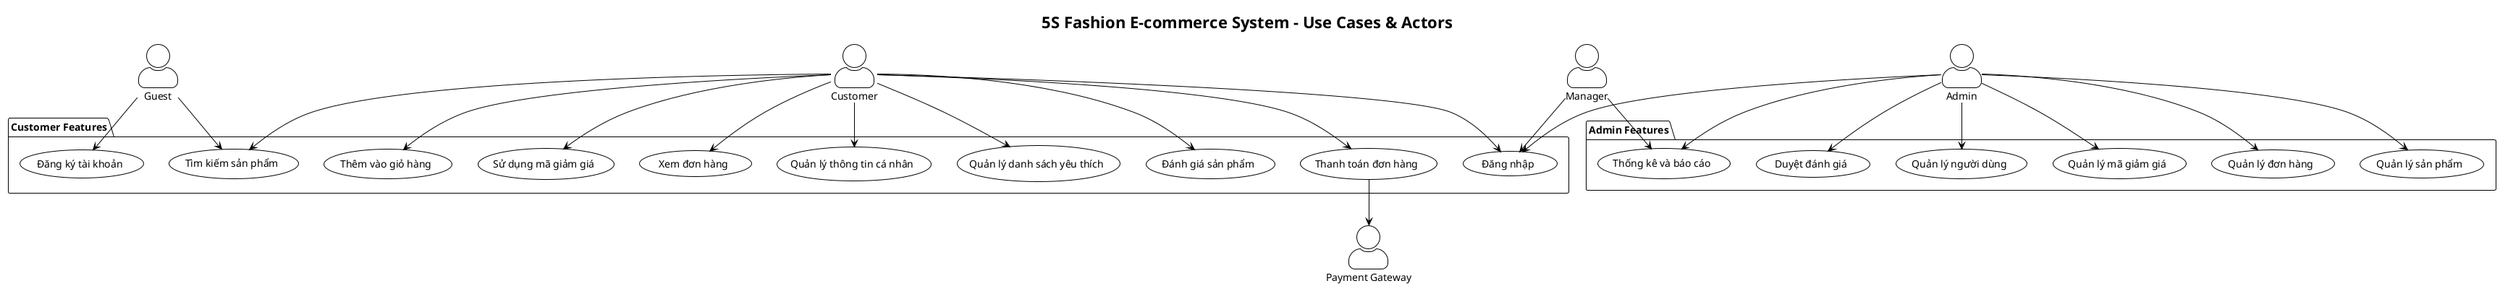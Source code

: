 @startuml 5S Fashion - All Use Cases with Actors
!theme plain
skinparam backgroundColor white
skinparam actorStyle awesome

title 5S Fashion E-commerce System - Use Cases & Actors

' Actors
actor "Guest" as Guest
actor "Customer" as Customer
actor "Admin" as Admin
actor "Manager" as Manager
actor "Payment Gateway" as PaymentGateway

' Customer Use Cases
package "Customer Features" {
  usecase "Đăng ký tài khoản" as UC_Register
  usecase "Đăng nhập" as UC_Login
  usecase "Tìm kiếm sản phẩm" as UC_Search
  usecase "Thêm vào giỏ hàng" as UC_AddCart
  usecase "Thanh toán đơn hàng" as UC_Checkout
  usecase "Đánh giá sản phẩm" as UC_Review
  usecase "Quản lý danh sách yêu thích" as UC_Wishlist
  usecase "Quản lý thông tin cá nhân" as UC_Profile
  usecase "Xem đơn hàng" as UC_ViewOrder
  usecase "Sử dụng mã giảm giá" as UC_UseCoupon
}

' Admin Use Cases
package "Admin Features" {
  usecase "Quản lý sản phẩm" as UC_ProductMgmt
  usecase "Quản lý đơn hàng" as UC_OrderMgmt
  usecase "Quản lý mã giảm giá" as UC_CouponMgmt
  usecase "Thống kê và báo cáo" as UC_Analytics
  usecase "Quản lý người dùng" as UC_UserMgmt
  usecase "Duyệt đánh giá" as UC_ReviewMgmt
}

' Guest relationships
Guest --> UC_Search
Guest --> UC_Register

' Customer relationships
Customer --> UC_Login
Customer --> UC_Search
Customer --> UC_AddCart
Customer --> UC_Checkout
Customer --> UC_Review
Customer --> UC_Wishlist
Customer --> UC_Profile
Customer --> UC_ViewOrder
Customer --> UC_UseCoupon

' Admin relationships
Admin --> UC_Login
Admin --> UC_ProductMgmt
Admin --> UC_OrderMgmt
Admin --> UC_CouponMgmt
Admin --> UC_Analytics
Admin --> UC_UserMgmt
Admin --> UC_ReviewMgmt

' Manager relationships
Manager --> UC_Login
Manager --> UC_Analytics

' External system relationships
UC_Checkout --> PaymentGateway

@enduml

